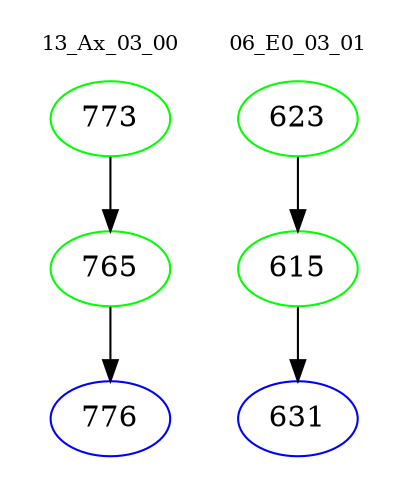 digraph{
subgraph cluster_0 {
color = white
label = "13_Ax_03_00";
fontsize=10;
T0_773 [label="773", color="green"]
T0_773 -> T0_765 [color="black"]
T0_765 [label="765", color="green"]
T0_765 -> T0_776 [color="black"]
T0_776 [label="776", color="blue"]
}
subgraph cluster_1 {
color = white
label = "06_E0_03_01";
fontsize=10;
T1_623 [label="623", color="green"]
T1_623 -> T1_615 [color="black"]
T1_615 [label="615", color="green"]
T1_615 -> T1_631 [color="black"]
T1_631 [label="631", color="blue"]
}
}
